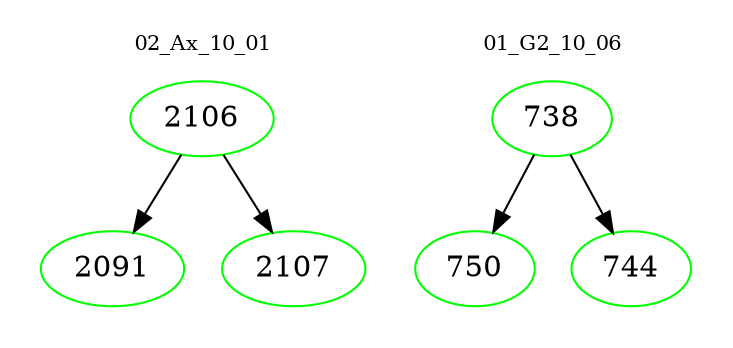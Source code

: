 digraph{
subgraph cluster_0 {
color = white
label = "02_Ax_10_01";
fontsize=10;
T0_2106 [label="2106", color="green"]
T0_2106 -> T0_2091 [color="black"]
T0_2091 [label="2091", color="green"]
T0_2106 -> T0_2107 [color="black"]
T0_2107 [label="2107", color="green"]
}
subgraph cluster_1 {
color = white
label = "01_G2_10_06";
fontsize=10;
T1_738 [label="738", color="green"]
T1_738 -> T1_750 [color="black"]
T1_750 [label="750", color="green"]
T1_738 -> T1_744 [color="black"]
T1_744 [label="744", color="green"]
}
}

